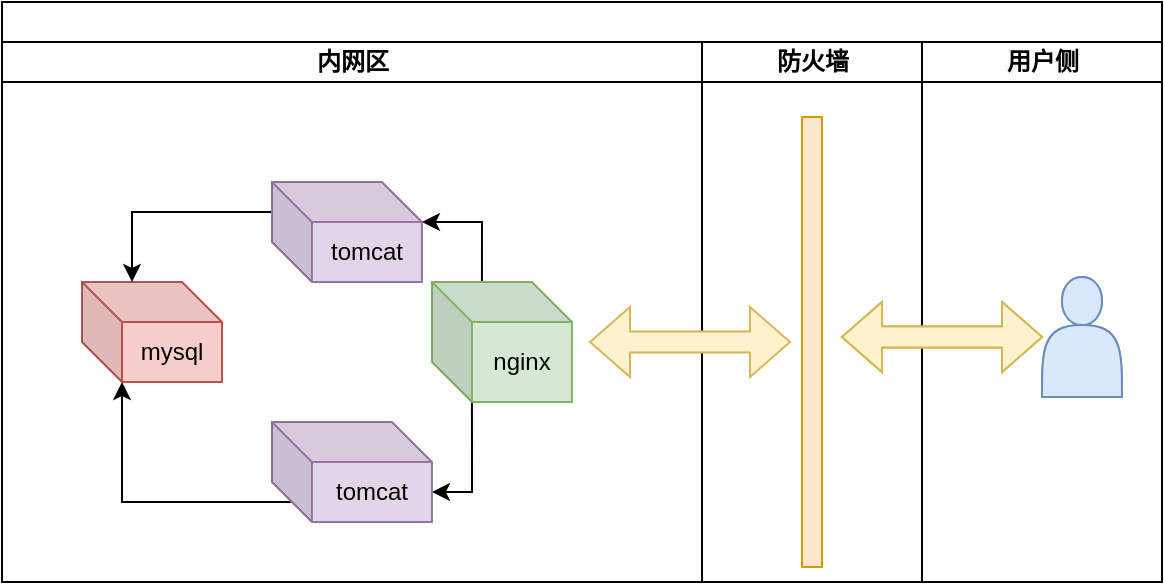 <mxfile version="21.1.4" type="github">
  <diagram name="第 1 页" id="qj276N4pJbVU2gcIEsO6">
    <mxGraphModel dx="1195" dy="617" grid="1" gridSize="10" guides="1" tooltips="1" connect="1" arrows="1" fold="1" page="1" pageScale="1" pageWidth="827" pageHeight="1169" math="0" shadow="0">
      <root>
        <mxCell id="0" />
        <mxCell id="1" parent="0" />
        <mxCell id="2yONRmJt1zLSi2pbQKqU-5" value="" style="swimlane;childLayout=stackLayout;resizeParent=1;resizeParentMax=0;startSize=20;html=1;" vertex="1" parent="1">
          <mxGeometry x="100" y="20" width="580" height="290" as="geometry" />
        </mxCell>
        <mxCell id="2yONRmJt1zLSi2pbQKqU-6" value="内网区" style="swimlane;startSize=20;html=1;" vertex="1" parent="2yONRmJt1zLSi2pbQKqU-5">
          <mxGeometry y="20" width="350" height="270" as="geometry" />
        </mxCell>
        <mxCell id="2yONRmJt1zLSi2pbQKqU-2" value="mysql" style="shape=cube;whiteSpace=wrap;html=1;boundedLbl=1;backgroundOutline=1;darkOpacity=0.05;darkOpacity2=0.1;fillColor=#f8cecc;strokeColor=#b85450;" vertex="1" parent="2yONRmJt1zLSi2pbQKqU-6">
          <mxGeometry x="40" y="120" width="70" height="50" as="geometry" />
        </mxCell>
        <mxCell id="2yONRmJt1zLSi2pbQKqU-41" style="edgeStyle=orthogonalEdgeStyle;rounded=0;orthogonalLoop=1;jettySize=auto;html=1;exitX=0;exitY=0;exitDx=20;exitDy=60;exitPerimeter=0;entryX=0;entryY=0;entryDx=80;entryDy=35;entryPerimeter=0;" edge="1" parent="2yONRmJt1zLSi2pbQKqU-6" source="2yONRmJt1zLSi2pbQKqU-17" target="2yONRmJt1zLSi2pbQKqU-27">
          <mxGeometry relative="1" as="geometry" />
        </mxCell>
        <mxCell id="2yONRmJt1zLSi2pbQKqU-42" style="edgeStyle=orthogonalEdgeStyle;rounded=0;orthogonalLoop=1;jettySize=auto;html=1;exitX=0;exitY=0;exitDx=25;exitDy=0;exitPerimeter=0;entryX=0;entryY=0;entryDx=75;entryDy=20;entryPerimeter=0;" edge="1" parent="2yONRmJt1zLSi2pbQKqU-6" source="2yONRmJt1zLSi2pbQKqU-17" target="2yONRmJt1zLSi2pbQKqU-19">
          <mxGeometry relative="1" as="geometry" />
        </mxCell>
        <mxCell id="2yONRmJt1zLSi2pbQKqU-17" value="nginx" style="shape=cube;whiteSpace=wrap;html=1;boundedLbl=1;backgroundOutline=1;darkOpacity=0.05;darkOpacity2=0.1;fillColor=#d5e8d4;strokeColor=#82b366;" vertex="1" parent="2yONRmJt1zLSi2pbQKqU-6">
          <mxGeometry x="214.97" y="120" width="70" height="60" as="geometry" />
        </mxCell>
        <mxCell id="2yONRmJt1zLSi2pbQKqU-43" style="edgeStyle=orthogonalEdgeStyle;rounded=0;orthogonalLoop=1;jettySize=auto;html=1;exitX=0;exitY=0;exitDx=0;exitDy=15;exitPerimeter=0;entryX=0;entryY=0;entryDx=25;entryDy=0;entryPerimeter=0;" edge="1" parent="2yONRmJt1zLSi2pbQKqU-6" source="2yONRmJt1zLSi2pbQKqU-19" target="2yONRmJt1zLSi2pbQKqU-2">
          <mxGeometry relative="1" as="geometry" />
        </mxCell>
        <mxCell id="2yONRmJt1zLSi2pbQKqU-19" value="tomcat" style="shape=cube;whiteSpace=wrap;html=1;boundedLbl=1;backgroundOutline=1;darkOpacity=0.05;darkOpacity2=0.1;fillColor=#e1d5e7;strokeColor=#9673a6;" vertex="1" parent="2yONRmJt1zLSi2pbQKqU-6">
          <mxGeometry x="134.97" y="70" width="75" height="50" as="geometry" />
        </mxCell>
        <mxCell id="2yONRmJt1zLSi2pbQKqU-44" style="edgeStyle=orthogonalEdgeStyle;rounded=0;orthogonalLoop=1;jettySize=auto;html=1;exitX=0;exitY=0;exitDx=10;exitDy=40;exitPerimeter=0;entryX=0;entryY=0;entryDx=20;entryDy=50;entryPerimeter=0;" edge="1" parent="2yONRmJt1zLSi2pbQKqU-6" source="2yONRmJt1zLSi2pbQKqU-27" target="2yONRmJt1zLSi2pbQKqU-2">
          <mxGeometry relative="1" as="geometry" />
        </mxCell>
        <mxCell id="2yONRmJt1zLSi2pbQKqU-27" value="tomcat" style="shape=cube;whiteSpace=wrap;html=1;boundedLbl=1;backgroundOutline=1;darkOpacity=0.05;darkOpacity2=0.1;fillColor=#e1d5e7;strokeColor=#9673a6;" vertex="1" parent="2yONRmJt1zLSi2pbQKqU-6">
          <mxGeometry x="134.97" y="190" width="80" height="50" as="geometry" />
        </mxCell>
        <mxCell id="2yONRmJt1zLSi2pbQKqU-7" value="防火墙" style="swimlane;startSize=20;html=1;" vertex="1" parent="2yONRmJt1zLSi2pbQKqU-5">
          <mxGeometry x="350" y="20" width="110" height="270" as="geometry" />
        </mxCell>
        <mxCell id="2yONRmJt1zLSi2pbQKqU-13" value="" style="html=1;points=[];perimeter=orthogonalPerimeter;outlineConnect=0;targetShapes=umlLifeline;portConstraint=eastwest;newEdgeStyle={&quot;edgeStyle&quot;:&quot;elbowEdgeStyle&quot;,&quot;elbow&quot;:&quot;vertical&quot;,&quot;curved&quot;:0,&quot;rounded&quot;:0};fillColor=#ffe6cc;strokeColor=#d79b00;" vertex="1" parent="2yONRmJt1zLSi2pbQKqU-7">
          <mxGeometry x="50" y="37.5" width="10" height="225" as="geometry" />
        </mxCell>
        <mxCell id="2yONRmJt1zLSi2pbQKqU-26" value="" style="shape=doubleArrow;whiteSpace=wrap;html=1;fillColor=#fff2cc;strokeColor=#d6b656;" vertex="1" parent="2yONRmJt1zLSi2pbQKqU-7">
          <mxGeometry x="-56" y="132.5" width="100" height="35" as="geometry" />
        </mxCell>
        <mxCell id="2yONRmJt1zLSi2pbQKqU-8" value="用户侧" style="swimlane;startSize=20;html=1;" vertex="1" parent="2yONRmJt1zLSi2pbQKqU-5">
          <mxGeometry x="460" y="20" width="120" height="270" as="geometry" />
        </mxCell>
        <mxCell id="2yONRmJt1zLSi2pbQKqU-22" value="" style="shape=actor;whiteSpace=wrap;html=1;fillColor=#dae8fc;strokeColor=#6c8ebf;" vertex="1" parent="2yONRmJt1zLSi2pbQKqU-8">
          <mxGeometry x="60" y="117.5" width="40" height="60" as="geometry" />
        </mxCell>
        <mxCell id="2yONRmJt1zLSi2pbQKqU-25" value="" style="shape=doubleArrow;whiteSpace=wrap;html=1;fillColor=#fff2cc;strokeColor=#d6b656;" vertex="1" parent="2yONRmJt1zLSi2pbQKqU-8">
          <mxGeometry x="-40" y="130" width="100" height="35" as="geometry" />
        </mxCell>
        <mxCell id="2yONRmJt1zLSi2pbQKqU-36" value="用户侧" style="swimlane;startSize=20;html=1;" vertex="1" parent="2yONRmJt1zLSi2pbQKqU-8">
          <mxGeometry width="120" height="270" as="geometry" />
        </mxCell>
        <mxCell id="2yONRmJt1zLSi2pbQKqU-37" value="" style="shape=actor;whiteSpace=wrap;html=1;fillColor=#dae8fc;strokeColor=#6c8ebf;" vertex="1" parent="2yONRmJt1zLSi2pbQKqU-36">
          <mxGeometry x="60" y="117.5" width="40" height="60" as="geometry" />
        </mxCell>
        <mxCell id="2yONRmJt1zLSi2pbQKqU-38" value="" style="shape=doubleArrow;whiteSpace=wrap;html=1;fillColor=#fff2cc;strokeColor=#d6b656;" vertex="1" parent="2yONRmJt1zLSi2pbQKqU-36">
          <mxGeometry x="-40" y="130" width="100" height="35" as="geometry" />
        </mxCell>
        <mxCell id="2yONRmJt1zLSi2pbQKqU-40" value="" style="shape=doubleArrow;whiteSpace=wrap;html=1;fillColor=#fff2cc;strokeColor=#d6b656;" vertex="1" parent="2yONRmJt1zLSi2pbQKqU-36">
          <mxGeometry x="-40" y="130" width="100" height="35" as="geometry" />
        </mxCell>
      </root>
    </mxGraphModel>
  </diagram>
</mxfile>
